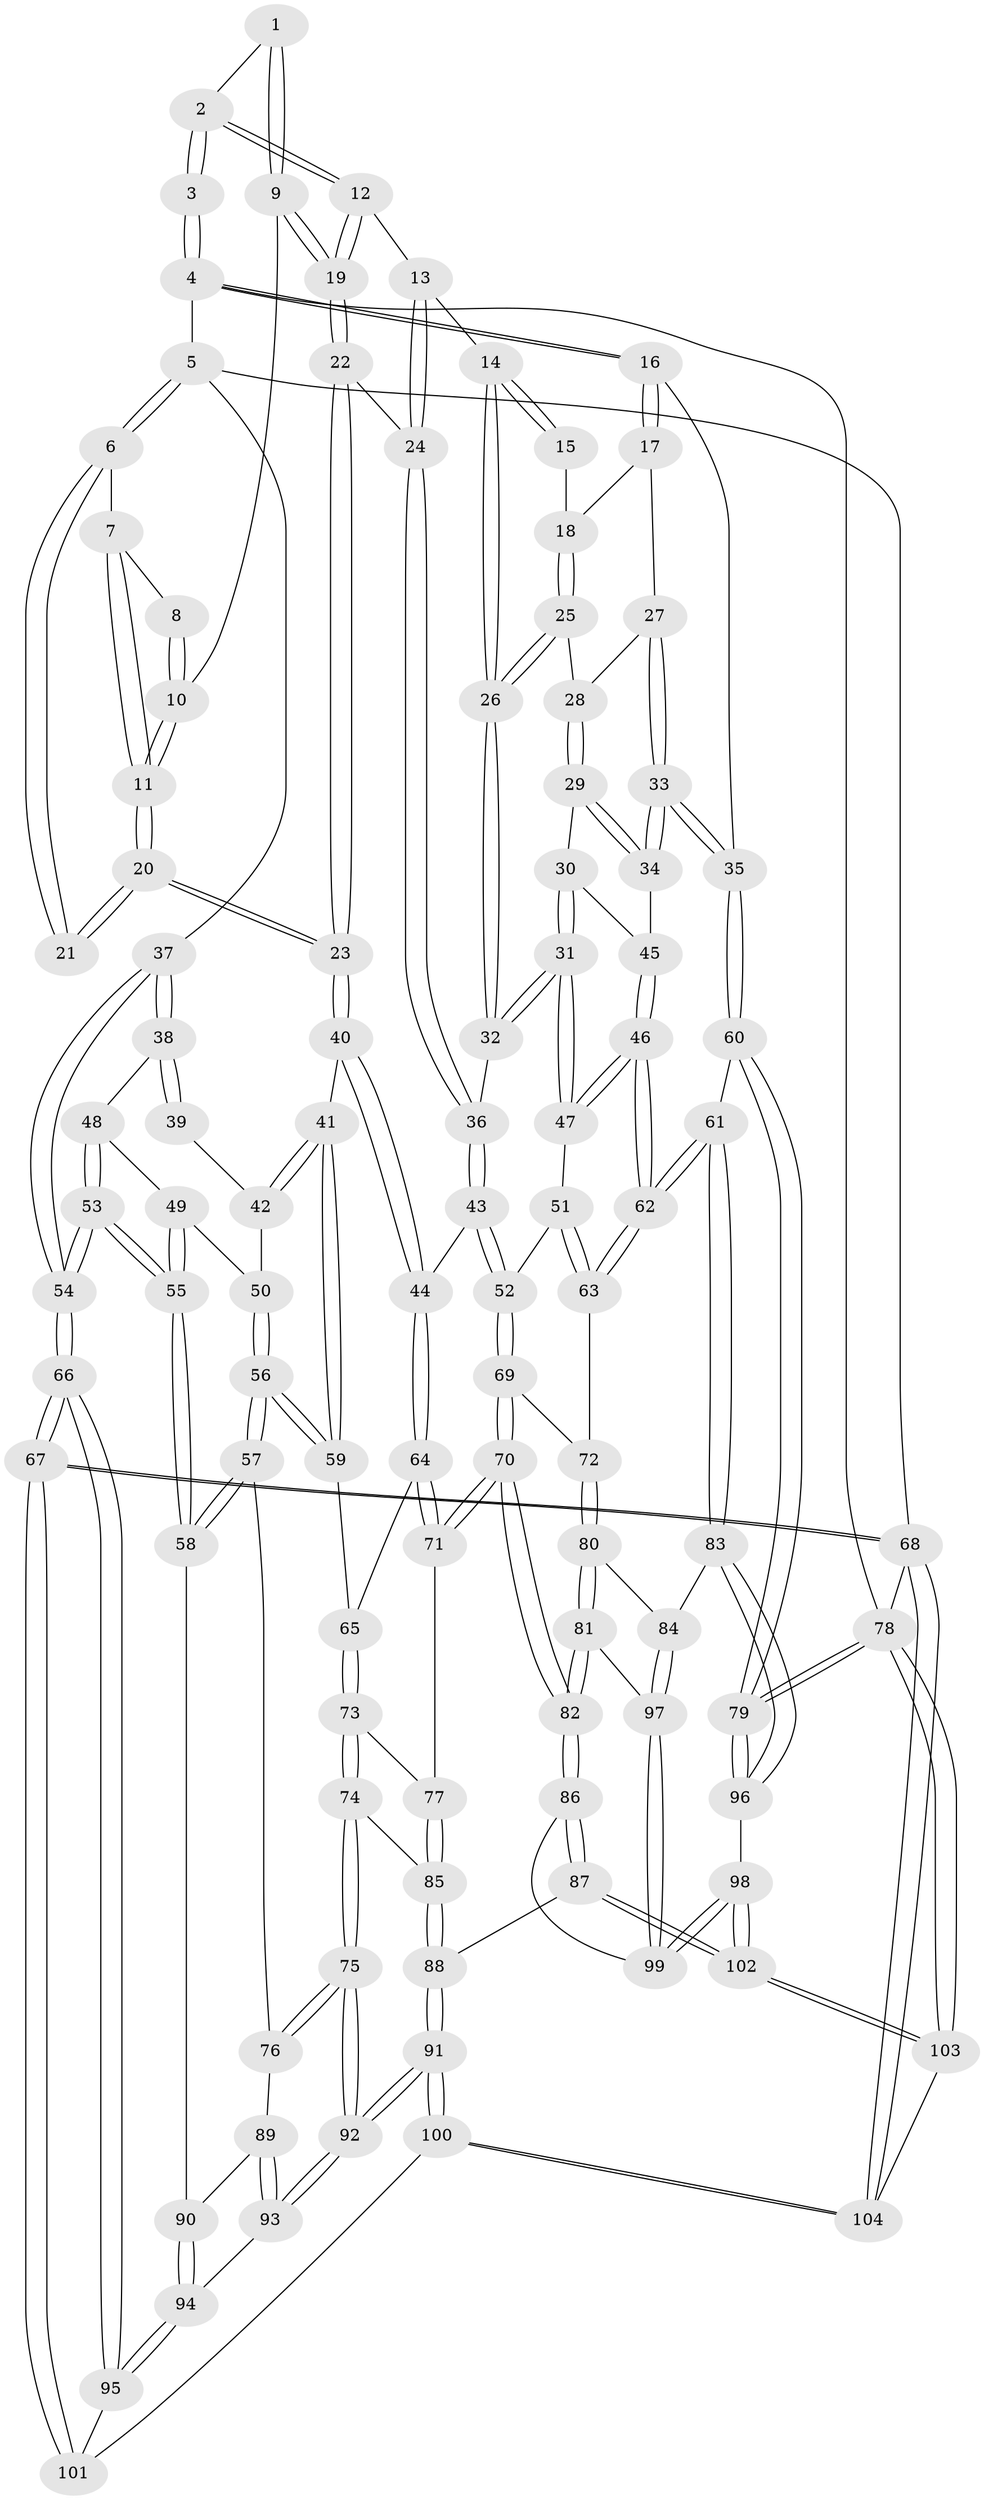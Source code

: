 // coarse degree distribution, {3: 0.06944444444444445, 5: 0.3472222222222222, 4: 0.4583333333333333, 6: 0.125}
// Generated by graph-tools (version 1.1) at 2025/24/03/03/25 07:24:32]
// undirected, 104 vertices, 257 edges
graph export_dot {
graph [start="1"]
  node [color=gray90,style=filled];
  1 [pos="+0.5182054432236411+0"];
  2 [pos="+0.641326772822092+0"];
  3 [pos="+0.9198270828701636+0"];
  4 [pos="+1+0"];
  5 [pos="+0+0"];
  6 [pos="+0+0"];
  7 [pos="+0.3049444456148469+0"];
  8 [pos="+0.3206191750702087+0"];
  9 [pos="+0.43611369929654525+0.0829357039311231"];
  10 [pos="+0.3971265070569893+0.07883075460754184"];
  11 [pos="+0.2803909511481354+0.19598703861377725"];
  12 [pos="+0.6424687991818648+0"];
  13 [pos="+0.6861267157702506+0"];
  14 [pos="+0.7663482468729886+0.11065261337424173"];
  15 [pos="+0.9184100317318017+0.039505355274843224"];
  16 [pos="+1+0.17701774195776876"];
  17 [pos="+0.9740445762189626+0.0959411091983185"];
  18 [pos="+0.9451783293883766+0.08537876119824203"];
  19 [pos="+0.4939579593730114+0.13801007050765368"];
  20 [pos="+0.2790148317308287+0.20054075668702984"];
  21 [pos="+0.22806914862831035+0.19379603090143865"];
  22 [pos="+0.495106411122533+0.1588826597923167"];
  23 [pos="+0.2797855909345378+0.20140328128799262"];
  24 [pos="+0.5635209778526383+0.23141134286517986"];
  25 [pos="+0.8875367200553617+0.14802689127463808"];
  26 [pos="+0.7694810118539193+0.12422610168035085"];
  27 [pos="+0.9339451706475749+0.18083115936337588"];
  28 [pos="+0.8924349393789371+0.15687125385841386"];
  29 [pos="+0.8863921238018287+0.196049891118654"];
  30 [pos="+0.8252176504913684+0.2827610999061516"];
  31 [pos="+0.7694090853867839+0.2816442802409262"];
  32 [pos="+0.7394028907927993+0.24930851874215273"];
  33 [pos="+1+0.3109274396111119"];
  34 [pos="+1+0.30615337380307966"];
  35 [pos="+1+0.335791744165461"];
  36 [pos="+0.5762912364595766+0.2643050098370991"];
  37 [pos="+0+0.10728371339274032"];
  38 [pos="+0+0.17138341970923565"];
  39 [pos="+0.15617233545407644+0.20636715800279576"];
  40 [pos="+0.32543738837049374+0.3265837057472601"];
  41 [pos="+0.25609107170093176+0.3850366684100095"];
  42 [pos="+0.1373842870271787+0.3526373740027684"];
  43 [pos="+0.5277421432836235+0.35005769641665313"];
  44 [pos="+0.4309855306803146+0.3860948053225325"];
  45 [pos="+0.9224519711042248+0.3077060650279505"];
  46 [pos="+0.8421007589454351+0.4456683599795955"];
  47 [pos="+0.766664864885623+0.369529860586279"];
  48 [pos="+0.07320276627944637+0.3716975178235969"];
  49 [pos="+0.08810000811728869+0.37815085463179426"];
  50 [pos="+0.09507457811181479+0.3808410009511881"];
  51 [pos="+0.7200024584594622+0.4151104314521307"];
  52 [pos="+0.6187006901541288+0.4449235937664393"];
  53 [pos="+0+0.599997310270288"];
  54 [pos="+0+0.6071972787923614"];
  55 [pos="+0+0.5999294056711205"];
  56 [pos="+0.14897598062598763+0.5195161558523899"];
  57 [pos="+0.1407944306891094+0.5318691821045185"];
  58 [pos="+0.004572268423417819+0.6004678450062564"];
  59 [pos="+0.2017232749001385+0.4881230331120475"];
  60 [pos="+1+0.4942957020960008"];
  61 [pos="+0.8893811403476087+0.5288369075271808"];
  62 [pos="+0.8796304394157876+0.5229086996260491"];
  63 [pos="+0.7596683456741528+0.529909264705878"];
  64 [pos="+0.4270380099031742+0.4203747208555523"];
  65 [pos="+0.34421018704948025+0.546520572102862"];
  66 [pos="+0+0.7600830053820791"];
  67 [pos="+0+1"];
  68 [pos="+0+1"];
  69 [pos="+0.6234161036972983+0.48716633036516865"];
  70 [pos="+0.5321567532232583+0.5929860464986055"];
  71 [pos="+0.512285854673763+0.5823328113378393"];
  72 [pos="+0.7041972696680807+0.5609015910116312"];
  73 [pos="+0.34520007372393263+0.5587646718964279"];
  74 [pos="+0.32934780407303815+0.641485693026033"];
  75 [pos="+0.3051460343511056+0.6575101249894357"];
  76 [pos="+0.25495859996723325+0.6548126738623313"];
  77 [pos="+0.4807442763608527+0.5916366012651264"];
  78 [pos="+1+1"];
  79 [pos="+1+0.8733010037132464"];
  80 [pos="+0.6859202611164823+0.6740234008836676"];
  81 [pos="+0.592414401721188+0.7123976565685899"];
  82 [pos="+0.5869217627043278+0.7143613813058486"];
  83 [pos="+0.8251191105952161+0.7017857169970536"];
  84 [pos="+0.7704225183524385+0.7023886512956771"];
  85 [pos="+0.3874562194623597+0.6634126384226056"];
  86 [pos="+0.5599375299792102+0.7589091793817939"];
  87 [pos="+0.5516547474520472+0.7701356388383692"];
  88 [pos="+0.48480580786331584+0.7670879075622866"];
  89 [pos="+0.22467300567382614+0.6842986769668464"];
  90 [pos="+0.045925541068154746+0.6429942028902988"];
  91 [pos="+0.32279720203331314+0.8507354835853665"];
  92 [pos="+0.31822071272046953+0.8421664755374934"];
  93 [pos="+0.1829886906709912+0.7540211325253758"];
  94 [pos="+0.13782341944337662+0.7659302007560951"];
  95 [pos="+0.12712559300850135+0.7932984296416117"];
  96 [pos="+0.9449298342744841+0.8221807144901605"];
  97 [pos="+0.7403017159930102+0.8163964109155192"];
  98 [pos="+0.7636881382788289+0.9354058273251126"];
  99 [pos="+0.7393131532483614+0.8271560470767199"];
  100 [pos="+0.306505622337114+0.9195385660359292"];
  101 [pos="+0.11607797588216456+0.9019494249554703"];
  102 [pos="+0.6280648776459548+1"];
  103 [pos="+0.6226060021610075+1"];
  104 [pos="+0.4063667632499382+1"];
  1 -- 2;
  1 -- 9;
  1 -- 9;
  2 -- 3;
  2 -- 3;
  2 -- 12;
  2 -- 12;
  3 -- 4;
  3 -- 4;
  4 -- 5;
  4 -- 16;
  4 -- 16;
  4 -- 78;
  5 -- 6;
  5 -- 6;
  5 -- 37;
  5 -- 68;
  6 -- 7;
  6 -- 21;
  6 -- 21;
  7 -- 8;
  7 -- 11;
  7 -- 11;
  8 -- 10;
  8 -- 10;
  9 -- 10;
  9 -- 19;
  9 -- 19;
  10 -- 11;
  10 -- 11;
  11 -- 20;
  11 -- 20;
  12 -- 13;
  12 -- 19;
  12 -- 19;
  13 -- 14;
  13 -- 24;
  13 -- 24;
  14 -- 15;
  14 -- 15;
  14 -- 26;
  14 -- 26;
  15 -- 18;
  16 -- 17;
  16 -- 17;
  16 -- 35;
  17 -- 18;
  17 -- 27;
  18 -- 25;
  18 -- 25;
  19 -- 22;
  19 -- 22;
  20 -- 21;
  20 -- 21;
  20 -- 23;
  20 -- 23;
  22 -- 23;
  22 -- 23;
  22 -- 24;
  23 -- 40;
  23 -- 40;
  24 -- 36;
  24 -- 36;
  25 -- 26;
  25 -- 26;
  25 -- 28;
  26 -- 32;
  26 -- 32;
  27 -- 28;
  27 -- 33;
  27 -- 33;
  28 -- 29;
  28 -- 29;
  29 -- 30;
  29 -- 34;
  29 -- 34;
  30 -- 31;
  30 -- 31;
  30 -- 45;
  31 -- 32;
  31 -- 32;
  31 -- 47;
  31 -- 47;
  32 -- 36;
  33 -- 34;
  33 -- 34;
  33 -- 35;
  33 -- 35;
  34 -- 45;
  35 -- 60;
  35 -- 60;
  36 -- 43;
  36 -- 43;
  37 -- 38;
  37 -- 38;
  37 -- 54;
  37 -- 54;
  38 -- 39;
  38 -- 39;
  38 -- 48;
  39 -- 42;
  40 -- 41;
  40 -- 44;
  40 -- 44;
  41 -- 42;
  41 -- 42;
  41 -- 59;
  41 -- 59;
  42 -- 50;
  43 -- 44;
  43 -- 52;
  43 -- 52;
  44 -- 64;
  44 -- 64;
  45 -- 46;
  45 -- 46;
  46 -- 47;
  46 -- 47;
  46 -- 62;
  46 -- 62;
  47 -- 51;
  48 -- 49;
  48 -- 53;
  48 -- 53;
  49 -- 50;
  49 -- 55;
  49 -- 55;
  50 -- 56;
  50 -- 56;
  51 -- 52;
  51 -- 63;
  51 -- 63;
  52 -- 69;
  52 -- 69;
  53 -- 54;
  53 -- 54;
  53 -- 55;
  53 -- 55;
  54 -- 66;
  54 -- 66;
  55 -- 58;
  55 -- 58;
  56 -- 57;
  56 -- 57;
  56 -- 59;
  56 -- 59;
  57 -- 58;
  57 -- 58;
  57 -- 76;
  58 -- 90;
  59 -- 65;
  60 -- 61;
  60 -- 79;
  60 -- 79;
  61 -- 62;
  61 -- 62;
  61 -- 83;
  61 -- 83;
  62 -- 63;
  62 -- 63;
  63 -- 72;
  64 -- 65;
  64 -- 71;
  64 -- 71;
  65 -- 73;
  65 -- 73;
  66 -- 67;
  66 -- 67;
  66 -- 95;
  66 -- 95;
  67 -- 68;
  67 -- 68;
  67 -- 101;
  67 -- 101;
  68 -- 104;
  68 -- 104;
  68 -- 78;
  69 -- 70;
  69 -- 70;
  69 -- 72;
  70 -- 71;
  70 -- 71;
  70 -- 82;
  70 -- 82;
  71 -- 77;
  72 -- 80;
  72 -- 80;
  73 -- 74;
  73 -- 74;
  73 -- 77;
  74 -- 75;
  74 -- 75;
  74 -- 85;
  75 -- 76;
  75 -- 76;
  75 -- 92;
  75 -- 92;
  76 -- 89;
  77 -- 85;
  77 -- 85;
  78 -- 79;
  78 -- 79;
  78 -- 103;
  78 -- 103;
  79 -- 96;
  79 -- 96;
  80 -- 81;
  80 -- 81;
  80 -- 84;
  81 -- 82;
  81 -- 82;
  81 -- 97;
  82 -- 86;
  82 -- 86;
  83 -- 84;
  83 -- 96;
  83 -- 96;
  84 -- 97;
  84 -- 97;
  85 -- 88;
  85 -- 88;
  86 -- 87;
  86 -- 87;
  86 -- 99;
  87 -- 88;
  87 -- 102;
  87 -- 102;
  88 -- 91;
  88 -- 91;
  89 -- 90;
  89 -- 93;
  89 -- 93;
  90 -- 94;
  90 -- 94;
  91 -- 92;
  91 -- 92;
  91 -- 100;
  91 -- 100;
  92 -- 93;
  92 -- 93;
  93 -- 94;
  94 -- 95;
  94 -- 95;
  95 -- 101;
  96 -- 98;
  97 -- 99;
  97 -- 99;
  98 -- 99;
  98 -- 99;
  98 -- 102;
  98 -- 102;
  100 -- 101;
  100 -- 104;
  100 -- 104;
  102 -- 103;
  102 -- 103;
  103 -- 104;
}
